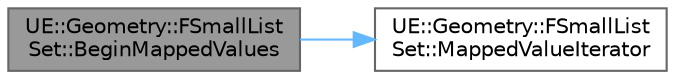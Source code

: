 digraph "UE::Geometry::FSmallListSet::BeginMappedValues"
{
 // INTERACTIVE_SVG=YES
 // LATEX_PDF_SIZE
  bgcolor="transparent";
  edge [fontname=Helvetica,fontsize=10,labelfontname=Helvetica,labelfontsize=10];
  node [fontname=Helvetica,fontsize=10,shape=box,height=0.2,width=0.4];
  rankdir="LR";
  Node1 [id="Node000001",label="UE::Geometry::FSmallList\lSet::BeginMappedValues",height=0.2,width=0.4,color="gray40", fillcolor="grey60", style="filled", fontcolor="black",tooltip=" "];
  Node1 -> Node2 [id="edge1_Node000001_Node000002",color="steelblue1",style="solid",tooltip=" "];
  Node2 [id="Node000002",label="UE::Geometry::FSmallList\lSet::MappedValueIterator",height=0.2,width=0.4,color="grey40", fillcolor="white", style="filled",URL="$d0/d42/classUE_1_1Geometry_1_1FSmallListSet.html#a32103bd05d21bf15f3ca45f76263d383",tooltip=" "];
}
